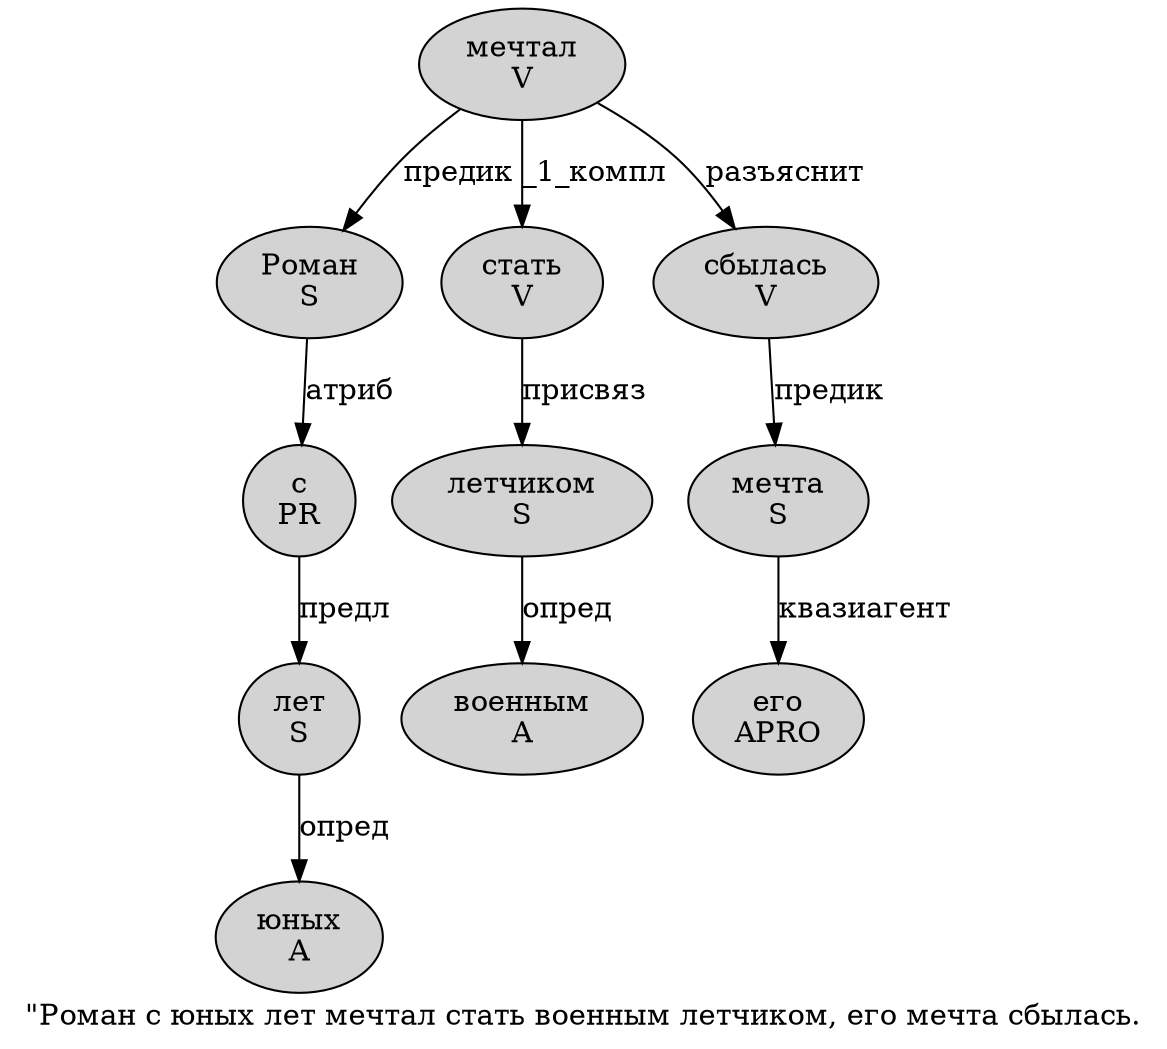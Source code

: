 digraph SENTENCE_61 {
	graph [label="\"Роман с юных лет мечтал стать военным летчиком, его мечта сбылась."]
	node [style=filled]
		1 [label="Роман
S" color="" fillcolor=lightgray penwidth=1 shape=ellipse]
		2 [label="с
PR" color="" fillcolor=lightgray penwidth=1 shape=ellipse]
		3 [label="юных
A" color="" fillcolor=lightgray penwidth=1 shape=ellipse]
		4 [label="лет
S" color="" fillcolor=lightgray penwidth=1 shape=ellipse]
		5 [label="мечтал
V" color="" fillcolor=lightgray penwidth=1 shape=ellipse]
		6 [label="стать
V" color="" fillcolor=lightgray penwidth=1 shape=ellipse]
		7 [label="военным
A" color="" fillcolor=lightgray penwidth=1 shape=ellipse]
		8 [label="летчиком
S" color="" fillcolor=lightgray penwidth=1 shape=ellipse]
		10 [label="его
APRO" color="" fillcolor=lightgray penwidth=1 shape=ellipse]
		11 [label="мечта
S" color="" fillcolor=lightgray penwidth=1 shape=ellipse]
		12 [label="сбылась
V" color="" fillcolor=lightgray penwidth=1 shape=ellipse]
			2 -> 4 [label="предл"]
			8 -> 7 [label="опред"]
			4 -> 3 [label="опред"]
			1 -> 2 [label="атриб"]
			5 -> 1 [label="предик"]
			5 -> 6 [label="_1_компл"]
			5 -> 12 [label="разъяснит"]
			6 -> 8 [label="присвяз"]
			12 -> 11 [label="предик"]
			11 -> 10 [label="квазиагент"]
}